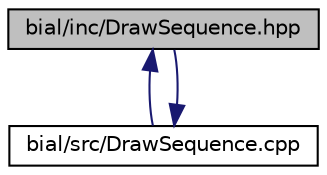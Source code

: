 digraph "bial/inc/DrawSequence.hpp"
{
  edge [fontname="Helvetica",fontsize="10",labelfontname="Helvetica",labelfontsize="10"];
  node [fontname="Helvetica",fontsize="10",shape=record];
  Node1 [label="bial/inc/DrawSequence.hpp",height=0.2,width=0.4,color="black", fillcolor="grey75", style="filled", fontcolor="black"];
  Node1 -> Node2 [dir="back",color="midnightblue",fontsize="10",style="solid",fontname="Helvetica"];
  Node2 [label="bial/src/DrawSequence.cpp",height=0.2,width=0.4,color="black", fillcolor="white", style="filled",URL="$_draw_sequence_8cpp.html"];
  Node2 -> Node1 [dir="back",color="midnightblue",fontsize="10",style="solid",fontname="Helvetica"];
}
